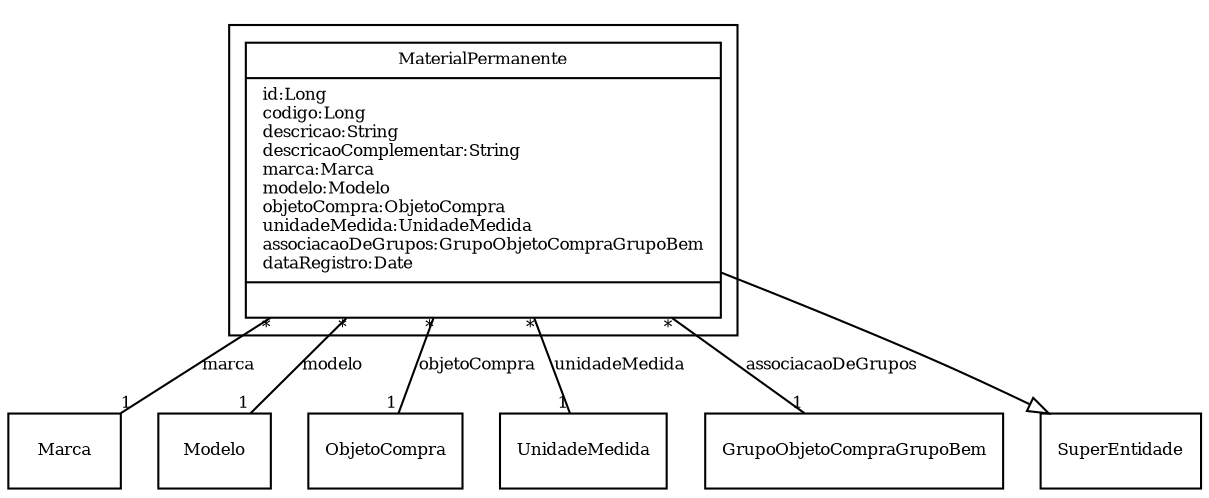 digraph G{
fontname = "Times-Roman"
fontsize = 8

node [
        fontname = "Times-Roman"
        fontsize = 8
        shape = "record"
]

edge [
        fontname = "Times-Roman"
        fontsize = 8
]

subgraph clusterMATERIAL_PERMANENTE
{
MaterialPermanente [label = "{MaterialPermanente|id:Long\lcodigo:Long\ldescricao:String\ldescricaoComplementar:String\lmarca:Marca\lmodelo:Modelo\lobjetoCompra:ObjetoCompra\lunidadeMedida:UnidadeMedida\lassociacaoDeGrupos:GrupoObjetoCompraGrupoBem\ldataRegistro:Date\l|\l}"]
}
edge [arrowhead = "none" headlabel = "1" taillabel = "*"] MaterialPermanente -> Marca [label = "marca"]
edge [arrowhead = "none" headlabel = "1" taillabel = "*"] MaterialPermanente -> Modelo [label = "modelo"]
edge [arrowhead = "none" headlabel = "1" taillabel = "*"] MaterialPermanente -> ObjetoCompra [label = "objetoCompra"]
edge [arrowhead = "none" headlabel = "1" taillabel = "*"] MaterialPermanente -> UnidadeMedida [label = "unidadeMedida"]
edge [arrowhead = "none" headlabel = "1" taillabel = "*"] MaterialPermanente -> GrupoObjetoCompraGrupoBem [label = "associacaoDeGrupos"]
edge [ arrowhead = "empty" headlabel = "" taillabel = ""] MaterialPermanente -> SuperEntidade
}
